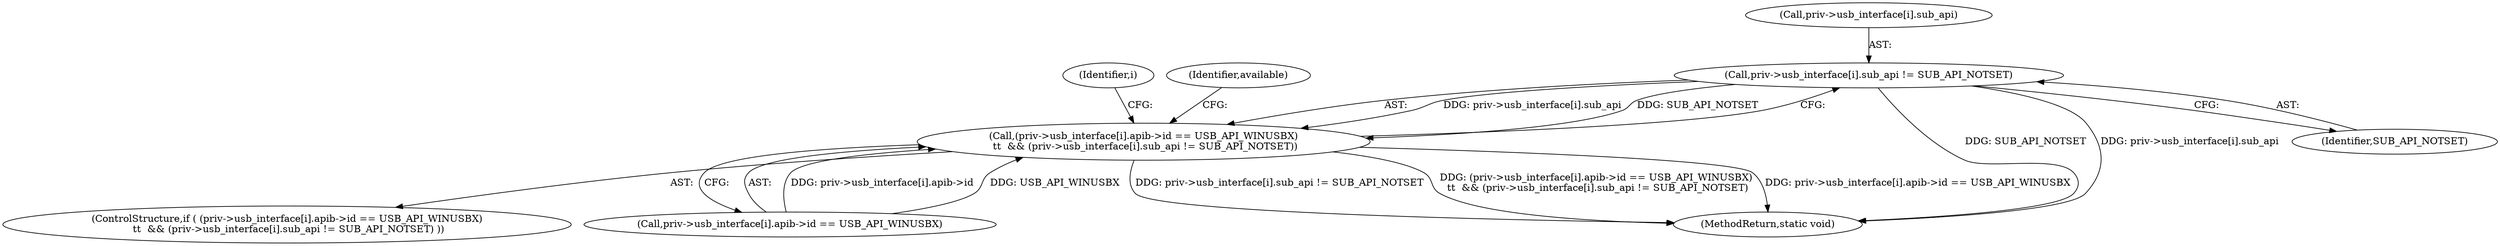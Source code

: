 digraph "0_Chrome_ac149a8d4371c0e01e0934fdd57b09e86f96b5b9_10@array" {
"1000151" [label="(Call,priv->usb_interface[i].sub_api != SUB_API_NOTSET)"];
"1000139" [label="(Call,(priv->usb_interface[i].apib->id == USB_API_WINUSBX)\n \t\t  && (priv->usb_interface[i].sub_api != SUB_API_NOTSET))"];
"1000138" [label="(ControlStructure,if ( (priv->usb_interface[i].apib->id == USB_API_WINUSBX)\n \t\t  && (priv->usb_interface[i].sub_api != SUB_API_NOTSET) ))"];
"1000152" [label="(Call,priv->usb_interface[i].sub_api)"];
"1000136" [label="(Identifier,i)"];
"1000140" [label="(Call,priv->usb_interface[i].apib->id == USB_API_WINUSBX)"];
"1000151" [label="(Call,priv->usb_interface[i].sub_api != SUB_API_NOTSET)"];
"1000190" [label="(MethodReturn,static void)"];
"1000159" [label="(Identifier,SUB_API_NOTSET)"];
"1000139" [label="(Call,(priv->usb_interface[i].apib->id == USB_API_WINUSBX)\n \t\t  && (priv->usb_interface[i].sub_api != SUB_API_NOTSET))"];
"1000163" [label="(Identifier,available)"];
"1000151" -> "1000139"  [label="AST: "];
"1000151" -> "1000159"  [label="CFG: "];
"1000152" -> "1000151"  [label="AST: "];
"1000159" -> "1000151"  [label="AST: "];
"1000139" -> "1000151"  [label="CFG: "];
"1000151" -> "1000190"  [label="DDG: SUB_API_NOTSET"];
"1000151" -> "1000190"  [label="DDG: priv->usb_interface[i].sub_api"];
"1000151" -> "1000139"  [label="DDG: priv->usb_interface[i].sub_api"];
"1000151" -> "1000139"  [label="DDG: SUB_API_NOTSET"];
"1000139" -> "1000138"  [label="AST: "];
"1000139" -> "1000140"  [label="CFG: "];
"1000140" -> "1000139"  [label="AST: "];
"1000163" -> "1000139"  [label="CFG: "];
"1000136" -> "1000139"  [label="CFG: "];
"1000139" -> "1000190"  [label="DDG: priv->usb_interface[i].sub_api != SUB_API_NOTSET"];
"1000139" -> "1000190"  [label="DDG: (priv->usb_interface[i].apib->id == USB_API_WINUSBX)\n \t\t  && (priv->usb_interface[i].sub_api != SUB_API_NOTSET)"];
"1000139" -> "1000190"  [label="DDG: priv->usb_interface[i].apib->id == USB_API_WINUSBX"];
"1000140" -> "1000139"  [label="DDG: priv->usb_interface[i].apib->id"];
"1000140" -> "1000139"  [label="DDG: USB_API_WINUSBX"];
}
